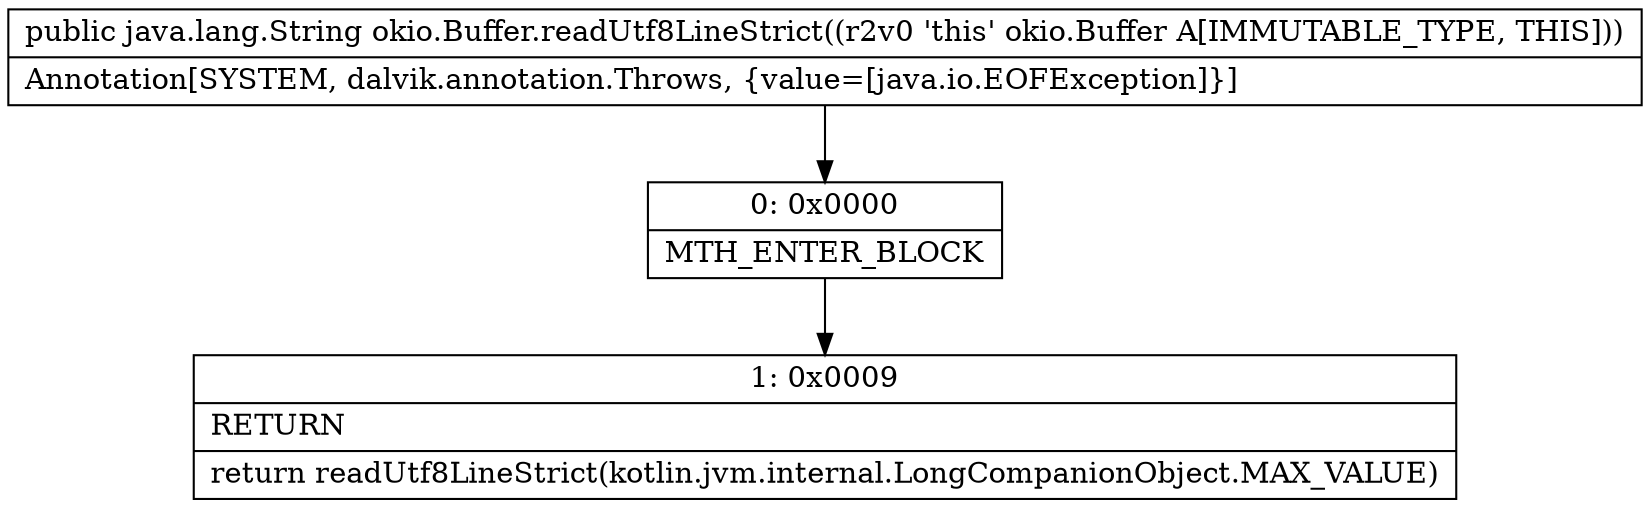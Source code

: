 digraph "CFG forokio.Buffer.readUtf8LineStrict()Ljava\/lang\/String;" {
Node_0 [shape=record,label="{0\:\ 0x0000|MTH_ENTER_BLOCK\l}"];
Node_1 [shape=record,label="{1\:\ 0x0009|RETURN\l|return readUtf8LineStrict(kotlin.jvm.internal.LongCompanionObject.MAX_VALUE)\l}"];
MethodNode[shape=record,label="{public java.lang.String okio.Buffer.readUtf8LineStrict((r2v0 'this' okio.Buffer A[IMMUTABLE_TYPE, THIS]))  | Annotation[SYSTEM, dalvik.annotation.Throws, \{value=[java.io.EOFException]\}]\l}"];
MethodNode -> Node_0;
Node_0 -> Node_1;
}

